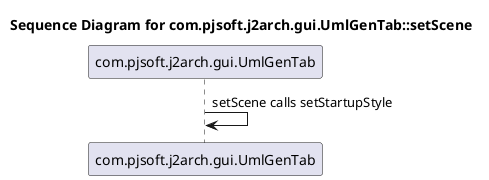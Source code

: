 @startuml
title Sequence Diagram for com.pjsoft.j2arch.gui.UmlGenTab::setScene
com.pjsoft.j2arch.gui.UmlGenTab -> com.pjsoft.j2arch.gui.UmlGenTab : setScene calls setStartupStyle
@enduml